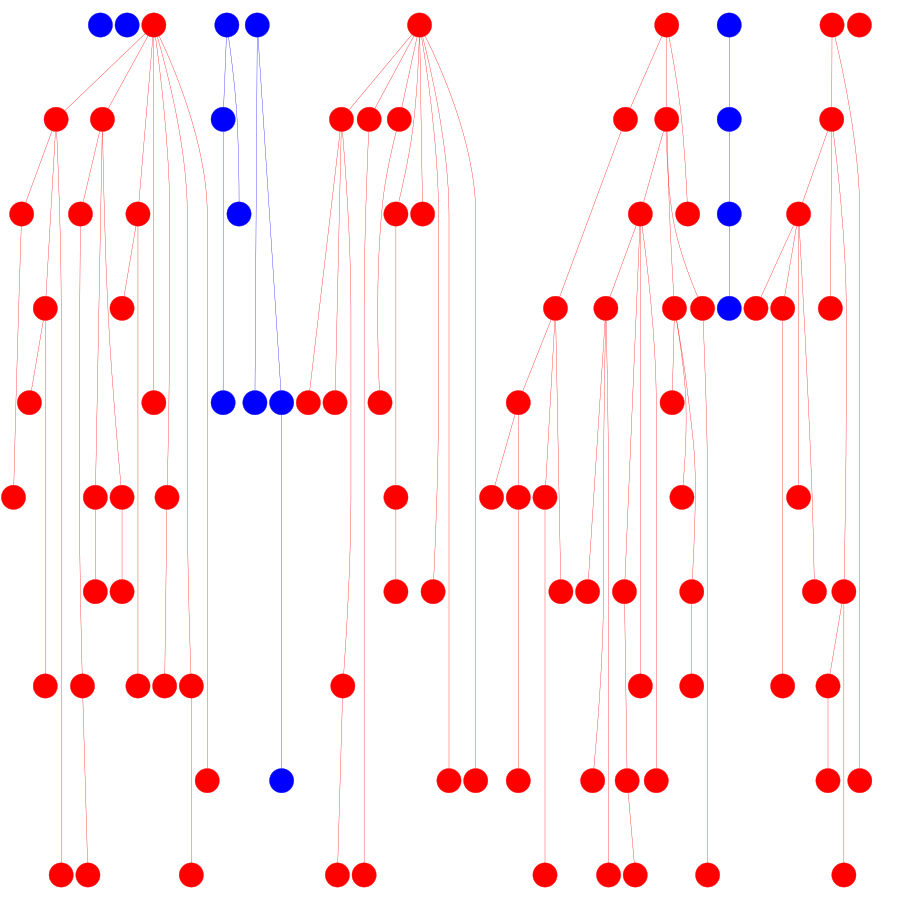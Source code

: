 graph genealogy {
graph [nodesep = 0.1];
graph [ranksep = 1];
graph [ratio = fill];
graph [size = 6];
node [style = filled];
node [shape = point];
node [width = 1];
node [height = 1];
edge [penwidth = 1];
"0:0" [ label="2" color="#0000FF"];
"0:1" [ label="2" color="#0000FF"];
"0:2" [ label="5" color="#FF0000"];
"0:2" -- "1:2" [ color="#FF0000"];
"0:2" -- "1:7" [ color="#FF0000"];
"0:2" -- "2:5" [ color="#FF0000"];
"0:2" -- "4:9" [ color="#FF0000"];
"0:2" -- "5:7" [ color="#FF0000"];
"0:2" -- "7:7" [ color="#FF0000"];
"0:2" -- "8:8" [ color="#FF0000"];
"0:3" [ label="2" color="#0000FF"];
"0:3" -- "1:1" [ color="#0000FF"];
"0:3" -- "2:7" [ color="#0000FF"];
"0:4" [ label="2" color="#0000FF"];
"0:4" -- "4:0" [ color="#0000FF"];
"0:4" -- "4:3" [ color="#0000FF"];
"0:5" [ label="5" color="#FF0000"];
"0:5" -- "1:3" [ color="#FF0000"];
"0:5" -- "1:4" [ color="#FF0000"];
"0:5" -- "1:8" [ color="#FF0000"];
"0:5" -- "2:0" [ color="#FF0000"];
"0:5" -- "2:4" [ color="#FF0000"];
"0:5" -- "6:9" [ color="#FF0000"];
"0:5" -- "8:5" [ color="#FF0000"];
"0:5" -- "8:9" [ color="#FF0000"];
"0:6" [ label="5" color="#FF0000"];
"0:6" -- "1:6" [ color="#FF0000"];
"0:6" -- "1:9" [ color="#FF0000"];
"0:6" -- "2:8" [ color="#FF0000"];
"0:7" [ label="2" color="#0000FF"];
"0:7" -- "1:0" [ color="#0000FF"];
"0:8" [ label="5" color="#FF0000"];
"0:8" -- "1:5" [ color="#FF0000"];
"0:8" -- "8:1" [ color="#FF0000"];
"0:9" [ label="5" color="#FF0000"];
"1:0" [ label="2" color="#0000FF"];
"1:0" -- "2:9" [ color="#0000FF"];
"1:1" [ label="2" color="#0000FF"];
"1:1" -- "4:4" [ color="#0000FF"];
"1:2" [ label="5" color="#FF0000"];
"1:2" -- "2:6" [ color="#FF0000"];
"1:2" -- "3:3" [ color="#FF0000"];
"1:2" -- "9:7" [ color="#FF0000"];
"1:3" [ label="5" color="#FF0000"];
"1:3" -- "4:1" [ color="#FF0000"];
"1:3" -- "4:5" [ color="#FF0000"];
"1:3" -- "7:3" [ color="#FF0000"];
"1:4" [ label="5" color="#FF0000"];
"1:4" -- "9:0" [ color="#FF0000"];
"1:5" [ label="5" color="#FF0000"];
"1:5" -- "2:1" [ color="#FF0000"];
"1:5" -- "3:2" [ color="#FF0000"];
"1:5" -- "6:4" [ color="#FF0000"];
"1:6" [ label="5" color="#FF0000"];
"1:6" -- "3:1" [ color="#FF0000"];
"1:7" [ label="5" color="#FF0000"];
"1:7" -- "2:2" [ color="#FF0000"];
"1:7" -- "5:1" [ color="#FF0000"];
"1:7" -- "5:8" [ color="#FF0000"];
"1:8" [ label="5" color="#FF0000"];
"1:8" -- "4:6" [ color="#FF0000"];
"1:9" [ label="5" color="#FF0000"];
"1:9" -- "2:3" [ color="#FF0000"];
"1:9" -- "3:5" [ color="#FF0000"];
"1:9" -- "3:9" [ color="#FF0000"];
"2:0" [ label="5" color="#FF0000"];
"2:0" -- "5:2" [ color="#FF0000"];
"2:1" [ label="5" color="#FF0000"];
"2:1" -- "3:4" [ color="#FF0000"];
"2:1" -- "3:8" [ color="#FF0000"];
"2:1" -- "5:9" [ color="#FF0000"];
"2:1" -- "6:7" [ color="#FF0000"];
"2:2" [ label="5" color="#FF0000"];
"2:2" -- "7:4" [ color="#FF0000"];
"2:3" [ label="5" color="#FF0000"];
"2:3" -- "3:0" [ color="#FF0000"];
"2:3" -- "6:3" [ color="#FF0000"];
"2:3" -- "7:5" [ color="#FF0000"];
"2:3" -- "8:3" [ color="#FF0000"];
"2:4" [ label="5" color="#FF0000"];
"2:5" [ label="5" color="#FF0000"];
"2:5" -- "3:6" [ color="#FF0000"];
"2:5" -- "7:1" [ color="#FF0000"];
"2:6" [ label="5" color="#FF0000"];
"2:6" -- "5:3" [ color="#FF0000"];
"2:7" [ label="2" color="#0000FF"];
"2:8" [ label="5" color="#FF0000"];
"2:9" [ label="2" color="#0000FF"];
"2:9" -- "3:7" [ color="#0000FF"];
"3:0" [ label="5" color="#FF0000"];
"3:0" -- "6:8" [ color="#FF0000"];
"3:0" -- "8:0" [ color="#FF0000"];
"3:0" -- "9:1" [ color="#FF0000"];
"3:1" [ label="5" color="#FF0000"];
"3:1" -- "4:8" [ color="#FF0000"];
"3:1" -- "5:4" [ color="#FF0000"];
"3:1" -- "6:0" [ color="#FF0000"];
"3:2" [ label="5" color="#FF0000"];
"3:3" [ label="5" color="#FF0000"];
"3:3" -- "4:7" [ color="#FF0000"];
"3:3" -- "7:6" [ color="#FF0000"];
"3:4" [ label="5" color="#FF0000"];
"3:5" [ label="5" color="#FF0000"];
"3:5" -- "4:2" [ color="#FF0000"];
"3:5" -- "5:0" [ color="#FF0000"];
"3:5" -- "6:6" [ color="#FF0000"];
"3:6" [ label="5" color="#FF0000"];
"3:7" [ label="2" color="#0000FF"];
"3:8" [ label="5" color="#FF0000"];
"3:8" -- "7:8" [ color="#FF0000"];
"3:9" [ label="5" color="#FF0000"];
"3:9" -- "9:6" [ color="#FF0000"];
"4:0" [ label="2" color="#0000FF"];
"4:1" [ label="5" color="#FF0000"];
"4:2" [ label="5" color="#FF0000"];
"4:3" [ label="2" color="#0000FF"];
"4:3" -- "8:4" [ color="#0000FF"];
"4:4" [ label="2" color="#0000FF"];
"4:5" [ label="5" color="#FF0000"];
"4:6" [ label="5" color="#FF0000"];
"4:7" [ label="5" color="#FF0000"];
"4:8" [ label="5" color="#FF0000"];
"4:8" -- "5:5" [ color="#FF0000"];
"4:8" -- "5:6" [ color="#FF0000"];
"4:9" [ label="5" color="#FF0000"];
"5:0" [ label="5" color="#FF0000"];
"5:1" [ label="5" color="#FF0000"];
"5:1" -- "6:2" [ color="#FF0000"];
"5:2" [ label="5" color="#FF0000"];
"5:2" -- "6:5" [ color="#FF0000"];
"5:3" [ label="5" color="#FF0000"];
"5:4" [ label="5" color="#FF0000"];
"5:4" -- "9:3" [ color="#FF0000"];
"5:5" [ label="5" color="#FF0000"];
"5:6" [ label="5" color="#FF0000"];
"5:6" -- "8:6" [ color="#FF0000"];
"5:7" [ label="5" color="#FF0000"];
"5:7" -- "7:9" [ color="#FF0000"];
"5:8" [ label="5" color="#FF0000"];
"5:8" -- "6:1" [ color="#FF0000"];
"5:9" [ label="5" color="#FF0000"];
"6:0" [ label="5" color="#FF0000"];
"6:1" [ label="5" color="#FF0000"];
"6:2" [ label="5" color="#FF0000"];
"6:3" [ label="5" color="#FF0000"];
"6:3" -- "8:7" [ color="#FF0000"];
"6:4" [ label="5" color="#FF0000"];
"6:4" -- "7:0" [ color="#FF0000"];
"6:4" -- "9:2" [ color="#FF0000"];
"6:5" [ label="5" color="#FF0000"];
"6:6" [ label="5" color="#FF0000"];
"6:6" -- "7:2" [ color="#FF0000"];
"6:7" [ label="5" color="#FF0000"];
"6:8" [ label="5" color="#FF0000"];
"6:9" [ label="5" color="#FF0000"];
"7:0" [ label="5" color="#FF0000"];
"7:0" -- "8:2" [ color="#FF0000"];
"7:1" [ label="5" color="#FF0000"];
"7:2" [ label="5" color="#FF0000"];
"7:3" [ label="5" color="#FF0000"];
"7:3" -- "9:8" [ color="#FF0000"];
"7:4" [ label="5" color="#FF0000"];
"7:4" -- "9:5" [ color="#FF0000"];
"7:5" [ label="5" color="#FF0000"];
"7:6" [ label="5" color="#FF0000"];
"7:7" [ label="5" color="#FF0000"];
"7:7" -- "9:9" [ color="#FF0000"];
"7:8" [ label="5" color="#FF0000"];
"7:9" [ label="5" color="#FF0000"];
"8:0" [ label="5" color="#FF0000"];
"8:1" [ label="5" color="#FF0000"];
"8:2" [ label="5" color="#FF0000"];
"8:3" [ label="5" color="#FF0000"];
"8:4" [ label="2" color="#0000FF"];
"8:5" [ label="5" color="#FF0000"];
"8:6" [ label="5" color="#FF0000"];
"8:7" [ label="5" color="#FF0000"];
"8:7" -- "9:4" [ color="#FF0000"];
"8:8" [ label="5" color="#FF0000"];
"8:9" [ label="5" color="#FF0000"];
"9:0" [ label="5" color="#FF0000"];
"9:1" [ label="5" color="#FF0000"];
"9:2" [ label="5" color="#FF0000"];
"9:3" [ label="5" color="#FF0000"];
"9:4" [ label="5" color="#FF0000"];
"9:5" [ label="5" color="#FF0000"];
"9:6" [ label="5" color="#FF0000"];
"9:7" [ label="5" color="#FF0000"];
"9:8" [ label="5" color="#FF0000"];
"9:9" [ label="5" color="#FF0000"];
subgraph ranks {
node[style=invis];edge[style=invis];
"rank:0" -- "rank:1" -- "rank:2" -- "rank:3" -- "rank:4" -- "rank:5" -- "rank:6" -- "rank:7" -- "rank:8" -- "rank:9";
}
{rank=same;"rank:0";"0:0";"0:1";"0:2";"0:3";"0:4";"0:5";"0:6";"0:7";"0:8";"0:9";};
{rank=same;"rank:1";"1:0";"1:1";"1:2";"1:3";"1:4";"1:5";"1:6";"1:7";"1:8";"1:9";};
{rank=same;"rank:2";"2:0";"2:1";"2:2";"2:3";"2:4";"2:5";"2:6";"2:7";"2:8";"2:9";};
{rank=same;"rank:3";"3:0";"3:1";"3:2";"3:3";"3:4";"3:5";"3:6";"3:7";"3:8";"3:9";};
{rank=same;"rank:4";"4:0";"4:1";"4:2";"4:3";"4:4";"4:5";"4:6";"4:7";"4:8";"4:9";};
{rank=same;"rank:5";"5:0";"5:1";"5:2";"5:3";"5:4";"5:5";"5:6";"5:7";"5:8";"5:9";};
{rank=same;"rank:6";"6:0";"6:1";"6:2";"6:3";"6:4";"6:5";"6:6";"6:7";"6:8";"6:9";};
{rank=same;"rank:7";"7:0";"7:1";"7:2";"7:3";"7:4";"7:5";"7:6";"7:7";"7:8";"7:9";};
{rank=same;"rank:8";"8:0";"8:1";"8:2";"8:3";"8:4";"8:5";"8:6";"8:7";"8:8";"8:9";};
{rank=same;"rank:9";"9:0";"9:1";"9:2";"9:3";"9:4";"9:5";"9:6";"9:7";"9:8";"9:9";};
}
